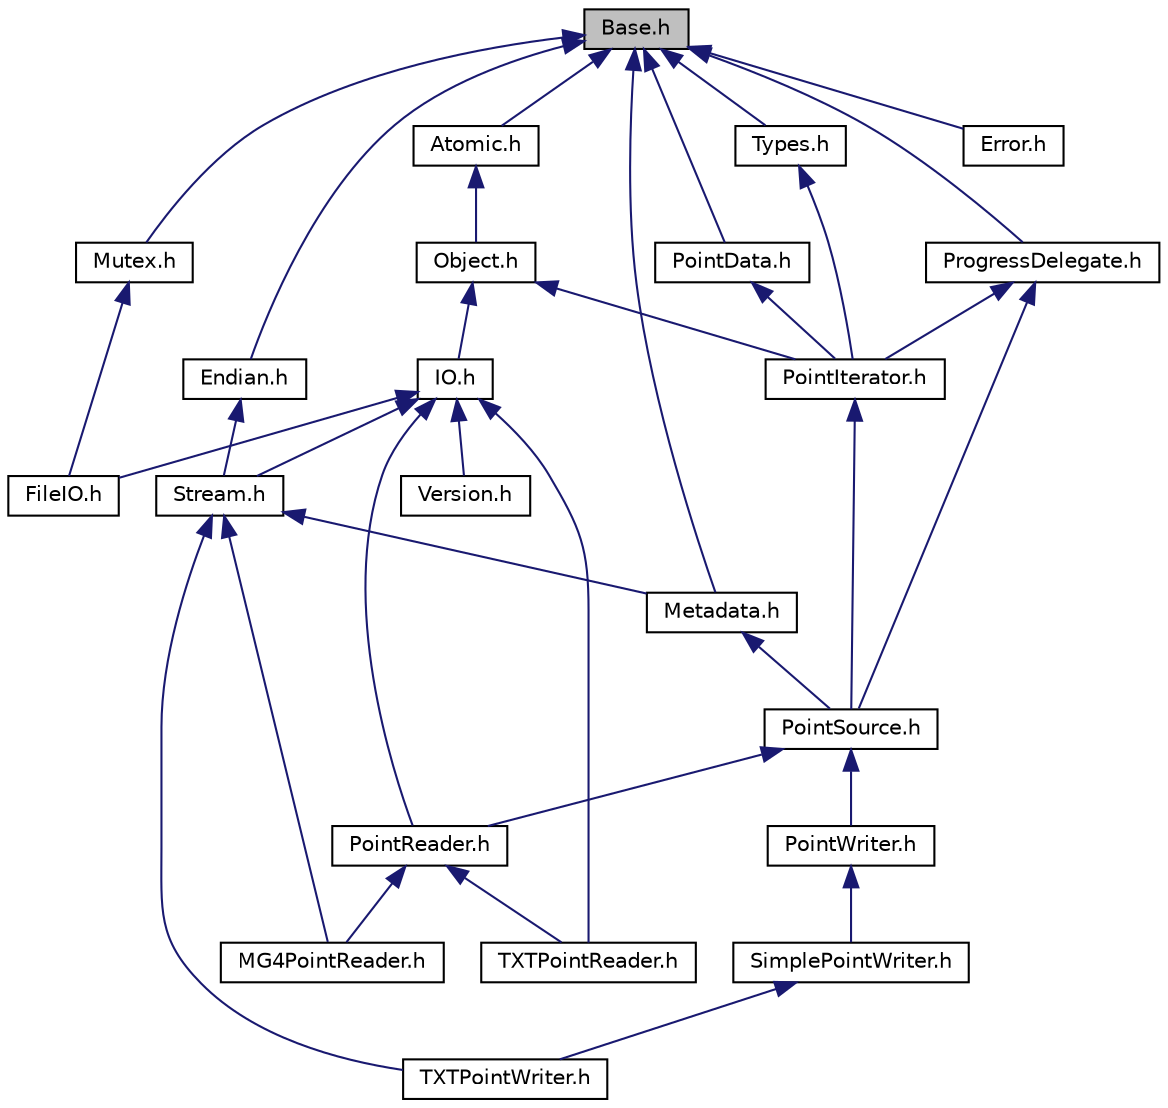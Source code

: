 digraph "Base.h"
{
  bgcolor="transparent";
  edge [fontname="Helvetica",fontsize="10",labelfontname="Helvetica",labelfontsize="10"];
  node [fontname="Helvetica",fontsize="10",shape=record];
  Node1 [label="Base.h",height=0.2,width=0.4,color="black", fillcolor="grey75", style="filled" fontcolor="black"];
  Node1 -> Node2 [dir="back",color="midnightblue",fontsize="10",style="solid",fontname="Helvetica"];
  Node2 [label="Atomic.h",height=0.2,width=0.4,color="black",URL="$a00033.html"];
  Node2 -> Node3 [dir="back",color="midnightblue",fontsize="10",style="solid",fontname="Helvetica"];
  Node3 [label="Object.h",height=0.2,width=0.4,color="black",URL="$a00045.html"];
  Node3 -> Node4 [dir="back",color="midnightblue",fontsize="10",style="solid",fontname="Helvetica"];
  Node4 [label="IO.h",height=0.2,width=0.4,color="black",URL="$a00040.html"];
  Node4 -> Node5 [dir="back",color="midnightblue",fontsize="10",style="solid",fontname="Helvetica"];
  Node5 [label="FileIO.h",height=0.2,width=0.4,color="black",URL="$a00038.html"];
  Node4 -> Node6 [dir="back",color="midnightblue",fontsize="10",style="solid",fontname="Helvetica"];
  Node6 [label="PointReader.h",height=0.2,width=0.4,color="black",URL="$a00048.html"];
  Node6 -> Node7 [dir="back",color="midnightblue",fontsize="10",style="solid",fontname="Helvetica"];
  Node7 [label="MG4PointReader.h",height=0.2,width=0.4,color="black",URL="$a00043.html"];
  Node6 -> Node8 [dir="back",color="midnightblue",fontsize="10",style="solid",fontname="Helvetica"];
  Node8 [label="TXTPointReader.h",height=0.2,width=0.4,color="black",URL="$a00054.html"];
  Node4 -> Node9 [dir="back",color="midnightblue",fontsize="10",style="solid",fontname="Helvetica"];
  Node9 [label="Stream.h",height=0.2,width=0.4,color="black",URL="$a00053.html"];
  Node9 -> Node10 [dir="back",color="midnightblue",fontsize="10",style="solid",fontname="Helvetica"];
  Node10 [label="Metadata.h",height=0.2,width=0.4,color="black",URL="$a00042.html"];
  Node10 -> Node11 [dir="back",color="midnightblue",fontsize="10",style="solid",fontname="Helvetica"];
  Node11 [label="PointSource.h",height=0.2,width=0.4,color="black",URL="$a00049.html"];
  Node11 -> Node6 [dir="back",color="midnightblue",fontsize="10",style="solid",fontname="Helvetica"];
  Node11 -> Node12 [dir="back",color="midnightblue",fontsize="10",style="solid",fontname="Helvetica"];
  Node12 [label="PointWriter.h",height=0.2,width=0.4,color="black",URL="$a00050.html"];
  Node12 -> Node13 [dir="back",color="midnightblue",fontsize="10",style="solid",fontname="Helvetica"];
  Node13 [label="SimplePointWriter.h",height=0.2,width=0.4,color="black",URL="$a00052.html"];
  Node13 -> Node14 [dir="back",color="midnightblue",fontsize="10",style="solid",fontname="Helvetica"];
  Node14 [label="TXTPointWriter.h",height=0.2,width=0.4,color="black",URL="$a00055.html"];
  Node9 -> Node7 [dir="back",color="midnightblue",fontsize="10",style="solid",fontname="Helvetica"];
  Node9 -> Node14 [dir="back",color="midnightblue",fontsize="10",style="solid",fontname="Helvetica"];
  Node4 -> Node8 [dir="back",color="midnightblue",fontsize="10",style="solid",fontname="Helvetica"];
  Node4 -> Node15 [dir="back",color="midnightblue",fontsize="10",style="solid",fontname="Helvetica"];
  Node15 [label="Version.h",height=0.2,width=0.4,color="black",URL="$a00057.html"];
  Node3 -> Node16 [dir="back",color="midnightblue",fontsize="10",style="solid",fontname="Helvetica"];
  Node16 [label="PointIterator.h",height=0.2,width=0.4,color="black",URL="$a00047.html"];
  Node16 -> Node11 [dir="back",color="midnightblue",fontsize="10",style="solid",fontname="Helvetica"];
  Node1 -> Node17 [dir="back",color="midnightblue",fontsize="10",style="solid",fontname="Helvetica"];
  Node17 [label="Endian.h",height=0.2,width=0.4,color="black",URL="$a00036.html"];
  Node17 -> Node9 [dir="back",color="midnightblue",fontsize="10",style="solid",fontname="Helvetica"];
  Node1 -> Node18 [dir="back",color="midnightblue",fontsize="10",style="solid",fontname="Helvetica"];
  Node18 [label="Error.h",height=0.2,width=0.4,color="black",URL="$a00037.html"];
  Node1 -> Node10 [dir="back",color="midnightblue",fontsize="10",style="solid",fontname="Helvetica"];
  Node1 -> Node19 [dir="back",color="midnightblue",fontsize="10",style="solid",fontname="Helvetica"];
  Node19 [label="Mutex.h",height=0.2,width=0.4,color="black",URL="$a00044.html"];
  Node19 -> Node5 [dir="back",color="midnightblue",fontsize="10",style="solid",fontname="Helvetica"];
  Node1 -> Node20 [dir="back",color="midnightblue",fontsize="10",style="solid",fontname="Helvetica"];
  Node20 [label="PointData.h",height=0.2,width=0.4,color="black",URL="$a00046.html"];
  Node20 -> Node16 [dir="back",color="midnightblue",fontsize="10",style="solid",fontname="Helvetica"];
  Node1 -> Node21 [dir="back",color="midnightblue",fontsize="10",style="solid",fontname="Helvetica"];
  Node21 [label="ProgressDelegate.h",height=0.2,width=0.4,color="black",URL="$a00051.html"];
  Node21 -> Node16 [dir="back",color="midnightblue",fontsize="10",style="solid",fontname="Helvetica"];
  Node21 -> Node11 [dir="back",color="midnightblue",fontsize="10",style="solid",fontname="Helvetica"];
  Node1 -> Node22 [dir="back",color="midnightblue",fontsize="10",style="solid",fontname="Helvetica"];
  Node22 [label="Types.h",height=0.2,width=0.4,color="black",URL="$a00056.html"];
  Node22 -> Node16 [dir="back",color="midnightblue",fontsize="10",style="solid",fontname="Helvetica"];
}
